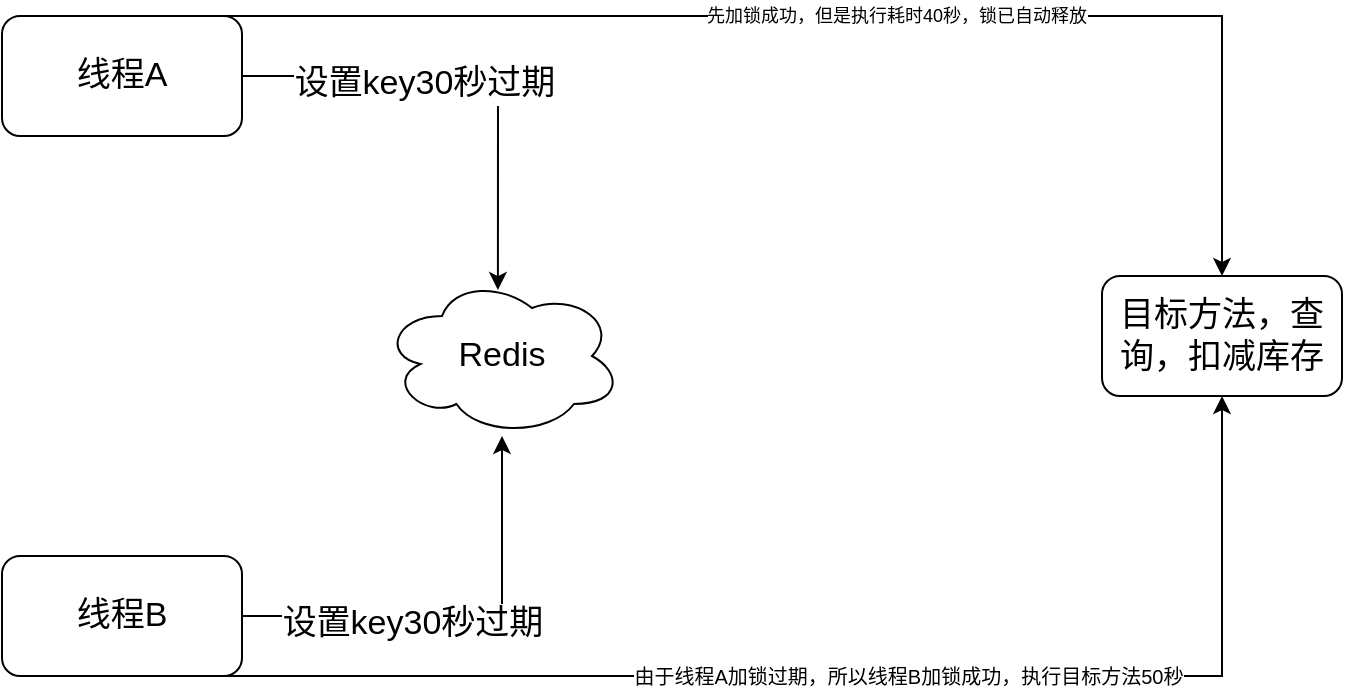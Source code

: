 <mxfile version="20.8.22" type="github">
  <diagram name="第 1 页" id="x7htLHJ923XaKaTENGIc">
    <mxGraphModel dx="1434" dy="764" grid="1" gridSize="10" guides="1" tooltips="1" connect="1" arrows="1" fold="1" page="1" pageScale="1" pageWidth="827" pageHeight="1169" math="0" shadow="0">
      <root>
        <mxCell id="0" />
        <mxCell id="1" parent="0" />
        <mxCell id="6KmDmE27kHu3hLbR5k-i-3" value="线程A" style="rounded=1;whiteSpace=wrap;html=1;fontSize=17;" vertex="1" parent="1">
          <mxGeometry x="70" y="240" width="120" height="60" as="geometry" />
        </mxCell>
        <mxCell id="6KmDmE27kHu3hLbR5k-i-4" value="线程B" style="rounded=1;whiteSpace=wrap;html=1;fontSize=17;" vertex="1" parent="1">
          <mxGeometry x="70" y="510" width="120" height="60" as="geometry" />
        </mxCell>
        <mxCell id="6KmDmE27kHu3hLbR5k-i-5" value="Redis" style="ellipse;shape=cloud;whiteSpace=wrap;html=1;fontSize=17;" vertex="1" parent="1">
          <mxGeometry x="260" y="370" width="120" height="80" as="geometry" />
        </mxCell>
        <mxCell id="6KmDmE27kHu3hLbR5k-i-6" value="" style="endArrow=classic;html=1;rounded=0;fontSize=17;exitX=1;exitY=0.5;exitDx=0;exitDy=0;entryX=0.483;entryY=0.088;entryDx=0;entryDy=0;entryPerimeter=0;" edge="1" parent="1" source="6KmDmE27kHu3hLbR5k-i-3" target="6KmDmE27kHu3hLbR5k-i-5">
          <mxGeometry width="50" height="50" relative="1" as="geometry">
            <mxPoint x="390" y="420" as="sourcePoint" />
            <mxPoint x="440" y="370" as="targetPoint" />
            <Array as="points">
              <mxPoint x="318" y="270" />
            </Array>
          </mxGeometry>
        </mxCell>
        <mxCell id="6KmDmE27kHu3hLbR5k-i-7" value="设置key30秒过期" style="edgeLabel;html=1;align=center;verticalAlign=middle;resizable=0;points=[];fontSize=17;" vertex="1" connectable="0" parent="6KmDmE27kHu3hLbR5k-i-6">
          <mxGeometry x="-0.226" y="-4" relative="1" as="geometry">
            <mxPoint as="offset" />
          </mxGeometry>
        </mxCell>
        <mxCell id="6KmDmE27kHu3hLbR5k-i-8" value="" style="endArrow=classic;html=1;rounded=0;fontSize=17;exitX=1;exitY=0.5;exitDx=0;exitDy=0;" edge="1" parent="1" source="6KmDmE27kHu3hLbR5k-i-4">
          <mxGeometry width="50" height="50" relative="1" as="geometry">
            <mxPoint x="190" y="486.5" as="sourcePoint" />
            <mxPoint x="320" y="450" as="targetPoint" />
            <Array as="points">
              <mxPoint x="320" y="540" />
              <mxPoint x="320" y="460" />
              <mxPoint x="320" y="450" />
            </Array>
          </mxGeometry>
        </mxCell>
        <mxCell id="6KmDmE27kHu3hLbR5k-i-9" value="设置key30秒过期" style="edgeLabel;html=1;align=center;verticalAlign=middle;resizable=0;points=[];fontSize=17;" vertex="1" connectable="0" parent="6KmDmE27kHu3hLbR5k-i-8">
          <mxGeometry x="-0.226" y="-4" relative="1" as="geometry">
            <mxPoint as="offset" />
          </mxGeometry>
        </mxCell>
        <mxCell id="6KmDmE27kHu3hLbR5k-i-10" value="目标方法，查询，扣减库存" style="rounded=1;whiteSpace=wrap;html=1;fontSize=17;" vertex="1" parent="1">
          <mxGeometry x="620" y="370" width="120" height="60" as="geometry" />
        </mxCell>
        <mxCell id="6KmDmE27kHu3hLbR5k-i-13" value="" style="endArrow=classic;html=1;rounded=0;fontSize=17;exitX=0.5;exitY=0;exitDx=0;exitDy=0;entryX=0.5;entryY=0;entryDx=0;entryDy=0;" edge="1" parent="1" source="6KmDmE27kHu3hLbR5k-i-3">
          <mxGeometry width="50" height="50" relative="1" as="geometry">
            <mxPoint x="130" y="270" as="sourcePoint" />
            <mxPoint x="680" y="370" as="targetPoint" />
            <Array as="points">
              <mxPoint x="680" y="240" />
            </Array>
          </mxGeometry>
        </mxCell>
        <mxCell id="6KmDmE27kHu3hLbR5k-i-15" value="先加锁成功，但是执行耗时40秒，锁已自动释放" style="edgeLabel;html=1;align=center;verticalAlign=middle;resizable=0;points=[];fontSize=9;" vertex="1" connectable="0" parent="6KmDmE27kHu3hLbR5k-i-13">
          <mxGeometry x="0.138" relative="1" as="geometry">
            <mxPoint as="offset" />
          </mxGeometry>
        </mxCell>
        <mxCell id="6KmDmE27kHu3hLbR5k-i-16" value="" style="endArrow=classic;html=1;rounded=0;fontSize=17;exitX=0.5;exitY=0;exitDx=0;exitDy=0;entryX=0.5;entryY=1;entryDx=0;entryDy=0;" edge="1" parent="1" target="6KmDmE27kHu3hLbR5k-i-10">
          <mxGeometry width="50" height="50" relative="1" as="geometry">
            <mxPoint x="130" y="570" as="sourcePoint" />
            <mxPoint x="680" y="700" as="targetPoint" />
            <Array as="points">
              <mxPoint x="680" y="570" />
            </Array>
          </mxGeometry>
        </mxCell>
        <mxCell id="6KmDmE27kHu3hLbR5k-i-17" value="由于线程A加锁过期，所以线程B加锁成功，执行目标方法50秒" style="edgeLabel;html=1;align=center;verticalAlign=middle;resizable=0;points=[];fontSize=10;" vertex="1" connectable="0" parent="6KmDmE27kHu3hLbR5k-i-16">
          <mxGeometry x="0.138" relative="1" as="geometry">
            <mxPoint as="offset" />
          </mxGeometry>
        </mxCell>
      </root>
    </mxGraphModel>
  </diagram>
</mxfile>
